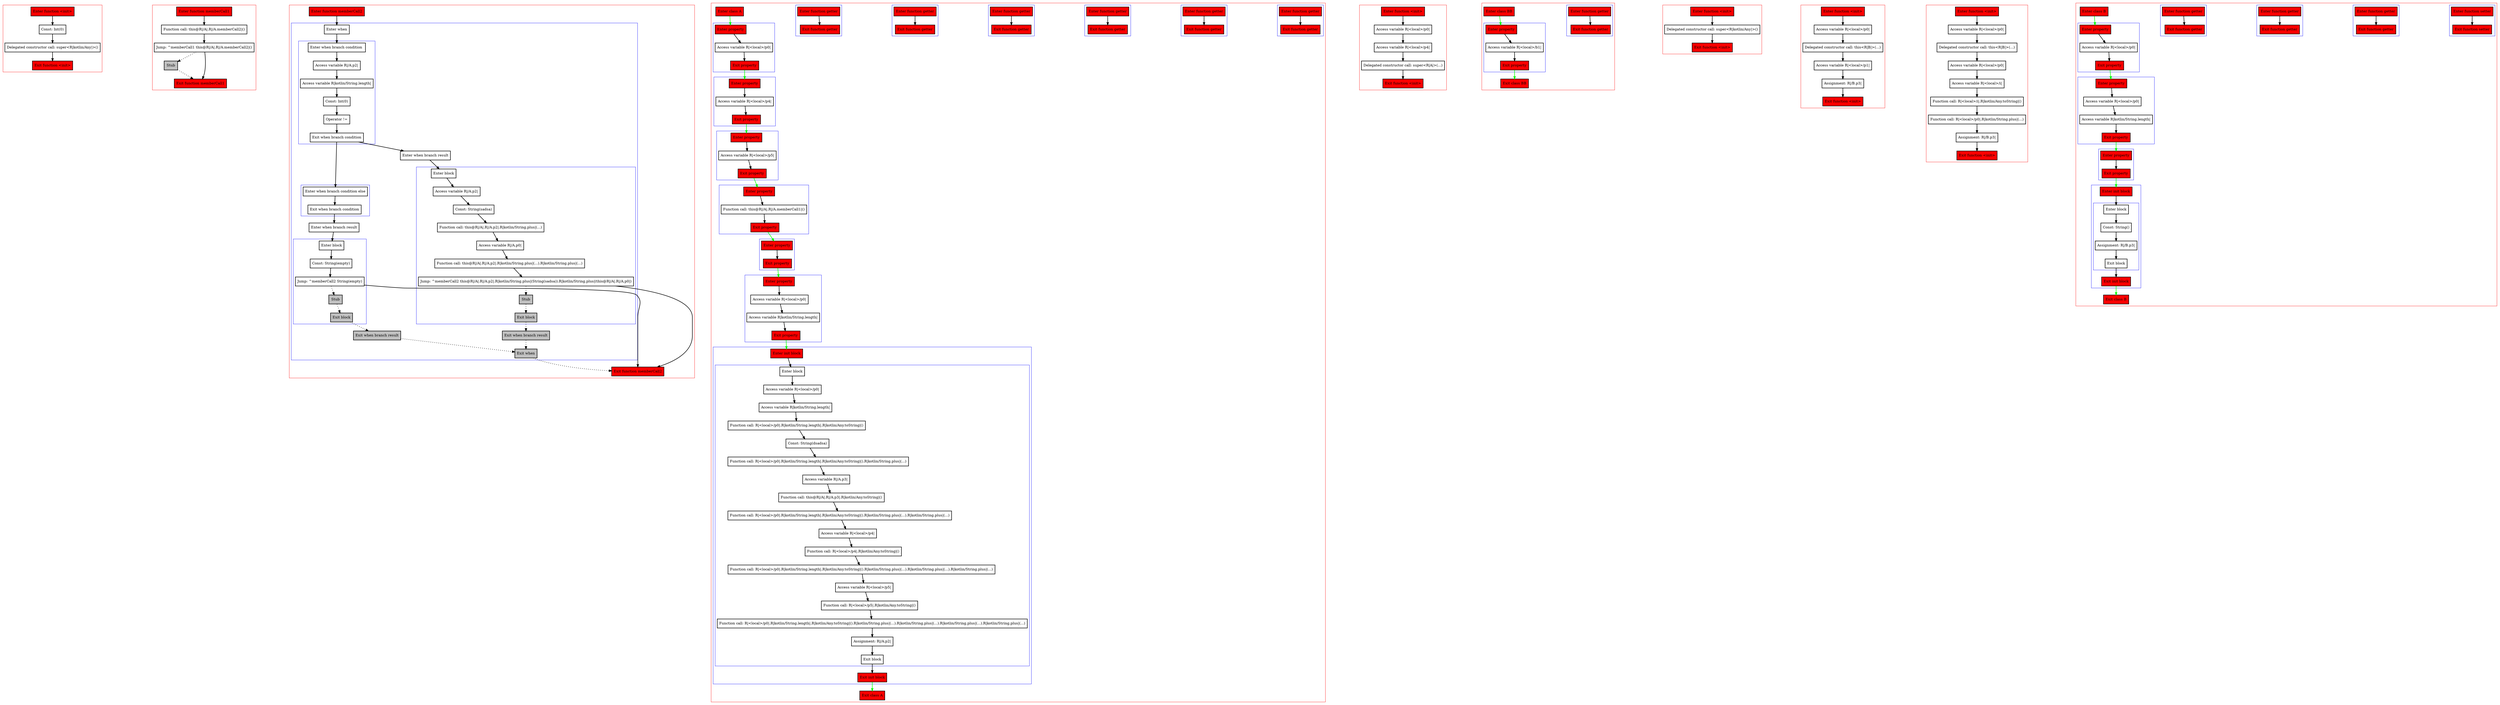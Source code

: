 digraph constructors_kt {
    graph [nodesep=3]
    node [shape=box penwidth=2]
    edge [penwidth=2]

    subgraph cluster_0 {
        color=red
        0 [label="Enter function <init>" style="filled" fillcolor=red];
        2 [label="Const: Int(0)"];
        3 [label="Delegated constructor call: super<R|kotlin/Any|>()"];
        1 [label="Exit function <init>" style="filled" fillcolor=red];
    }
    0 -> {2};
    2 -> {3};
    3 -> {1};

    subgraph cluster_1 {
        color=red
        53 [label="Enter function memberCall1" style="filled" fillcolor=red];
        55 [label="Function call: this@R|/A|.R|/A.memberCall2|()"];
        56 [label="Jump: ^memberCall1 this@R|/A|.R|/A.memberCall2|()"];
        57 [label="Stub" style="filled" fillcolor=gray];
        54 [label="Exit function memberCall1" style="filled" fillcolor=red];
    }
    53 -> {55};
    55 -> {56};
    56 -> {54};
    56 -> {57} [style=dotted];
    57 -> {54} [style=dotted];

    subgraph cluster_2 {
        color=red
        58 [label="Enter function memberCall2" style="filled" fillcolor=red];
        subgraph cluster_3 {
            color=blue
            60 [label="Enter when"];
            subgraph cluster_4 {
                color=blue
                62 [label="Enter when branch condition "];
                63 [label="Access variable R|/A.p2|"];
                64 [label="Access variable R|kotlin/String.length|"];
                65 [label="Const: Int(0)"];
                66 [label="Operator !="];
                67 [label="Exit when branch condition"];
            }
            subgraph cluster_5 {
                color=blue
                79 [label="Enter when branch condition else"];
                80 [label="Exit when branch condition"];
            }
            81 [label="Enter when branch result"];
            subgraph cluster_6 {
                color=blue
                82 [label="Enter block"];
                83 [label="Const: String(empty)"];
                84 [label="Jump: ^memberCall2 String(empty)"];
                85 [label="Stub" style="filled" fillcolor=gray];
                86 [label="Exit block" style="filled" fillcolor=gray];
            }
            87 [label="Exit when branch result" style="filled" fillcolor=gray];
            68 [label="Enter when branch result"];
            subgraph cluster_7 {
                color=blue
                69 [label="Enter block"];
                70 [label="Access variable R|/A.p2|"];
                71 [label="Const: String(sadsa)"];
                72 [label="Function call: this@R|/A|.R|/A.p2|.R|kotlin/String.plus|(...)"];
                73 [label="Access variable R|/A.p0|"];
                74 [label="Function call: this@R|/A|.R|/A.p2|.R|kotlin/String.plus|(...).R|kotlin/String.plus|(...)"];
                75 [label="Jump: ^memberCall2 this@R|/A|.R|/A.p2|.R|kotlin/String.plus|(String(sadsa)).R|kotlin/String.plus|(this@R|/A|.R|/A.p0|)"];
                76 [label="Stub" style="filled" fillcolor=gray];
                77 [label="Exit block" style="filled" fillcolor=gray];
            }
            78 [label="Exit when branch result" style="filled" fillcolor=gray];
            61 [label="Exit when" style="filled" fillcolor=gray];
        }
        59 [label="Exit function memberCall2" style="filled" fillcolor=red];
    }
    58 -> {60};
    60 -> {62};
    61 -> {59} [style=dotted];
    62 -> {63};
    63 -> {64};
    64 -> {65};
    65 -> {66};
    66 -> {67};
    67 -> {68 79};
    68 -> {69};
    69 -> {70};
    70 -> {71};
    71 -> {72};
    72 -> {73};
    73 -> {74};
    74 -> {75};
    75 -> {59};
    75 -> {76} [style=dotted];
    76 -> {77} [style=dotted];
    77 -> {78} [style=dotted];
    78 -> {61} [style=dotted];
    79 -> {80};
    80 -> {81};
    81 -> {82};
    82 -> {83};
    83 -> {84};
    84 -> {59};
    84 -> {85} [style=dotted];
    85 -> {86} [style=dotted];
    86 -> {87} [style=dotted];
    87 -> {61} [style=dotted];

    subgraph cluster_8 {
        color=red
        88 [label="Enter class A" style="filled" fillcolor=red];
        subgraph cluster_9 {
            color=blue
            28 [label="Enter function getter" style="filled" fillcolor=red];
            29 [label="Exit function getter" style="filled" fillcolor=red];
        }
        subgraph cluster_10 {
            color=blue
            24 [label="Enter function getter" style="filled" fillcolor=red];
            25 [label="Exit function getter" style="filled" fillcolor=red];
        }
        subgraph cluster_11 {
            color=blue
            19 [label="Enter function getter" style="filled" fillcolor=red];
            20 [label="Exit function getter" style="filled" fillcolor=red];
        }
        subgraph cluster_12 {
            color=blue
            14 [label="Enter function getter" style="filled" fillcolor=red];
            15 [label="Exit function getter" style="filled" fillcolor=red];
        }
        subgraph cluster_13 {
            color=blue
            9 [label="Enter function getter" style="filled" fillcolor=red];
            10 [label="Exit function getter" style="filled" fillcolor=red];
        }
        subgraph cluster_14 {
            color=blue
            4 [label="Enter function getter" style="filled" fillcolor=red];
            5 [label="Exit function getter" style="filled" fillcolor=red];
        }
        subgraph cluster_15 {
            color=blue
            6 [label="Enter property" style="filled" fillcolor=red];
            8 [label="Access variable R|<local>/p0|"];
            7 [label="Exit property" style="filled" fillcolor=red];
        }
        subgraph cluster_16 {
            color=blue
            11 [label="Enter property" style="filled" fillcolor=red];
            13 [label="Access variable R|<local>/p4|"];
            12 [label="Exit property" style="filled" fillcolor=red];
        }
        subgraph cluster_17 {
            color=blue
            16 [label="Enter property" style="filled" fillcolor=red];
            18 [label="Access variable R|<local>/p5|"];
            17 [label="Exit property" style="filled" fillcolor=red];
        }
        subgraph cluster_18 {
            color=blue
            21 [label="Enter property" style="filled" fillcolor=red];
            23 [label="Function call: this@R|/A|.R|/A.memberCall1|()"];
            22 [label="Exit property" style="filled" fillcolor=red];
        }
        subgraph cluster_19 {
            color=blue
            26 [label="Enter property" style="filled" fillcolor=red];
            27 [label="Exit property" style="filled" fillcolor=red];
        }
        subgraph cluster_20 {
            color=blue
            30 [label="Enter property" style="filled" fillcolor=red];
            32 [label="Access variable R|<local>/p0|"];
            33 [label="Access variable R|kotlin/String.length|"];
            31 [label="Exit property" style="filled" fillcolor=red];
        }
        subgraph cluster_21 {
            color=blue
            34 [label="Enter init block" style="filled" fillcolor=red];
            subgraph cluster_22 {
                color=blue
                36 [label="Enter block"];
                37 [label="Access variable R|<local>/p0|"];
                38 [label="Access variable R|kotlin/String.length|"];
                39 [label="Function call: R|<local>/p0|.R|kotlin/String.length|.R|kotlin/Any.toString|()"];
                40 [label="Const: String(dsadsa)"];
                41 [label="Function call: R|<local>/p0|.R|kotlin/String.length|.R|kotlin/Any.toString|().R|kotlin/String.plus|(...)"];
                42 [label="Access variable R|/A.p3|"];
                43 [label="Function call: this@R|/A|.R|/A.p3|.R|kotlin/Any.toString|()"];
                44 [label="Function call: R|<local>/p0|.R|kotlin/String.length|.R|kotlin/Any.toString|().R|kotlin/String.plus|(...).R|kotlin/String.plus|(...)"];
                45 [label="Access variable R|<local>/p4|"];
                46 [label="Function call: R|<local>/p4|.R|kotlin/Any.toString|()"];
                47 [label="Function call: R|<local>/p0|.R|kotlin/String.length|.R|kotlin/Any.toString|().R|kotlin/String.plus|(...).R|kotlin/String.plus|(...).R|kotlin/String.plus|(...)"];
                48 [label="Access variable R|<local>/p5|"];
                49 [label="Function call: R|<local>/p5|.R|kotlin/Any.toString|()"];
                50 [label="Function call: R|<local>/p0|.R|kotlin/String.length|.R|kotlin/Any.toString|().R|kotlin/String.plus|(...).R|kotlin/String.plus|(...).R|kotlin/String.plus|(...).R|kotlin/String.plus|(...)"];
                51 [label="Assignment: R|/A.p2|"];
                52 [label="Exit block"];
            }
            35 [label="Exit init block" style="filled" fillcolor=red];
        }
        89 [label="Exit class A" style="filled" fillcolor=red];
    }
    88 -> {6} [color=green];
    6 -> {8};
    7 -> {11} [color=green];
    8 -> {7};
    4 -> {5};
    11 -> {13};
    12 -> {16} [color=green];
    13 -> {12};
    9 -> {10};
    16 -> {18};
    17 -> {21} [color=green];
    18 -> {17};
    14 -> {15};
    21 -> {23};
    22 -> {26} [color=green];
    23 -> {22};
    19 -> {20};
    26 -> {27};
    27 -> {30} [color=green];
    24 -> {25};
    30 -> {32};
    31 -> {34} [color=green];
    32 -> {33};
    33 -> {31};
    28 -> {29};
    34 -> {36};
    35 -> {89} [color=green];
    36 -> {37};
    37 -> {38};
    38 -> {39};
    39 -> {40};
    40 -> {41};
    41 -> {42};
    42 -> {43};
    43 -> {44};
    44 -> {45};
    45 -> {46};
    46 -> {47};
    47 -> {48};
    48 -> {49};
    49 -> {50};
    50 -> {51};
    51 -> {52};
    52 -> {35};

    subgraph cluster_23 {
        color=red
        90 [label="Enter function <init>" style="filled" fillcolor=red];
        92 [label="Access variable R|<local>/p0|"];
        93 [label="Access variable R|<local>/p4|"];
        94 [label="Delegated constructor call: super<R|A|>(...)"];
        91 [label="Exit function <init>" style="filled" fillcolor=red];
    }
    90 -> {92};
    92 -> {93};
    93 -> {94};
    94 -> {91};

    subgraph cluster_24 {
        color=red
        100 [label="Enter class BB" style="filled" fillcolor=red];
        subgraph cluster_25 {
            color=blue
            95 [label="Enter function getter" style="filled" fillcolor=red];
            96 [label="Exit function getter" style="filled" fillcolor=red];
        }
        subgraph cluster_26 {
            color=blue
            97 [label="Enter property" style="filled" fillcolor=red];
            99 [label="Access variable R|<local>/b1|"];
            98 [label="Exit property" style="filled" fillcolor=red];
        }
        101 [label="Exit class BB" style="filled" fillcolor=red];
    }
    100 -> {97} [color=green];
    97 -> {99};
    98 -> {101} [color=green];
    99 -> {98};
    95 -> {96};

    subgraph cluster_27 {
        color=red
        102 [label="Enter function <init>" style="filled" fillcolor=red];
        104 [label="Delegated constructor call: super<R|kotlin/Any|>()"];
        103 [label="Exit function <init>" style="filled" fillcolor=red];
    }
    102 -> {104};
    104 -> {103};

    subgraph cluster_28 {
        color=red
        122 [label="Enter function <init>" style="filled" fillcolor=red];
        124 [label="Access variable R|<local>/p0|"];
        125 [label="Delegated constructor call: this<R|B|>(...)"];
        126 [label="Access variable R|<local>/p1|"];
        127 [label="Assignment: R|/B.p3|"];
        123 [label="Exit function <init>" style="filled" fillcolor=red];
    }
    122 -> {124};
    124 -> {125};
    125 -> {126};
    126 -> {127};
    127 -> {123};

    subgraph cluster_29 {
        color=red
        128 [label="Enter function <init>" style="filled" fillcolor=red];
        130 [label="Access variable R|<local>/p0|"];
        131 [label="Delegated constructor call: this<R|B|>(...)"];
        132 [label="Access variable R|<local>/p0|"];
        133 [label="Access variable R|<local>/i|"];
        134 [label="Function call: R|<local>/i|.R|kotlin/Any.toString|()"];
        135 [label="Function call: R|<local>/p0|.R|kotlin/String.plus|(...)"];
        136 [label="Assignment: R|/B.p3|"];
        129 [label="Exit function <init>" style="filled" fillcolor=red];
    }
    128 -> {130};
    130 -> {131};
    131 -> {132};
    132 -> {133};
    133 -> {134};
    134 -> {135};
    135 -> {136};
    136 -> {129};

    subgraph cluster_30 {
        color=red
        143 [label="Enter class B" style="filled" fillcolor=red];
        subgraph cluster_31 {
            color=blue
            118 [label="Enter function setter" style="filled" fillcolor=red];
            119 [label="Exit function setter" style="filled" fillcolor=red];
        }
        subgraph cluster_32 {
            color=blue
            116 [label="Enter function getter" style="filled" fillcolor=red];
            117 [label="Exit function getter" style="filled" fillcolor=red];
        }
        subgraph cluster_33 {
            color=blue
            110 [label="Enter function getter" style="filled" fillcolor=red];
            111 [label="Exit function getter" style="filled" fillcolor=red];
        }
        subgraph cluster_34 {
            color=blue
            105 [label="Enter function getter" style="filled" fillcolor=red];
            106 [label="Exit function getter" style="filled" fillcolor=red];
        }
        subgraph cluster_35 {
            color=blue
            107 [label="Enter property" style="filled" fillcolor=red];
            109 [label="Access variable R|<local>/p0|"];
            108 [label="Exit property" style="filled" fillcolor=red];
        }
        subgraph cluster_36 {
            color=blue
            112 [label="Enter property" style="filled" fillcolor=red];
            114 [label="Access variable R|<local>/p0|"];
            115 [label="Access variable R|kotlin/String.length|"];
            113 [label="Exit property" style="filled" fillcolor=red];
        }
        subgraph cluster_37 {
            color=blue
            120 [label="Enter property" style="filled" fillcolor=red];
            121 [label="Exit property" style="filled" fillcolor=red];
        }
        subgraph cluster_38 {
            color=blue
            137 [label="Enter init block" style="filled" fillcolor=red];
            subgraph cluster_39 {
                color=blue
                139 [label="Enter block"];
                140 [label="Const: String()"];
                141 [label="Assignment: R|/B.p3|"];
                142 [label="Exit block"];
            }
            138 [label="Exit init block" style="filled" fillcolor=red];
        }
        144 [label="Exit class B" style="filled" fillcolor=red];
    }
    143 -> {107} [color=green];
    107 -> {109};
    108 -> {112} [color=green];
    109 -> {108};
    105 -> {106};
    112 -> {114};
    113 -> {120} [color=green];
    114 -> {115};
    115 -> {113};
    110 -> {111};
    120 -> {121};
    121 -> {137} [color=green];
    116 -> {117};
    118 -> {119};
    137 -> {139};
    138 -> {144} [color=green];
    139 -> {140};
    140 -> {141};
    141 -> {142};
    142 -> {138};

}
